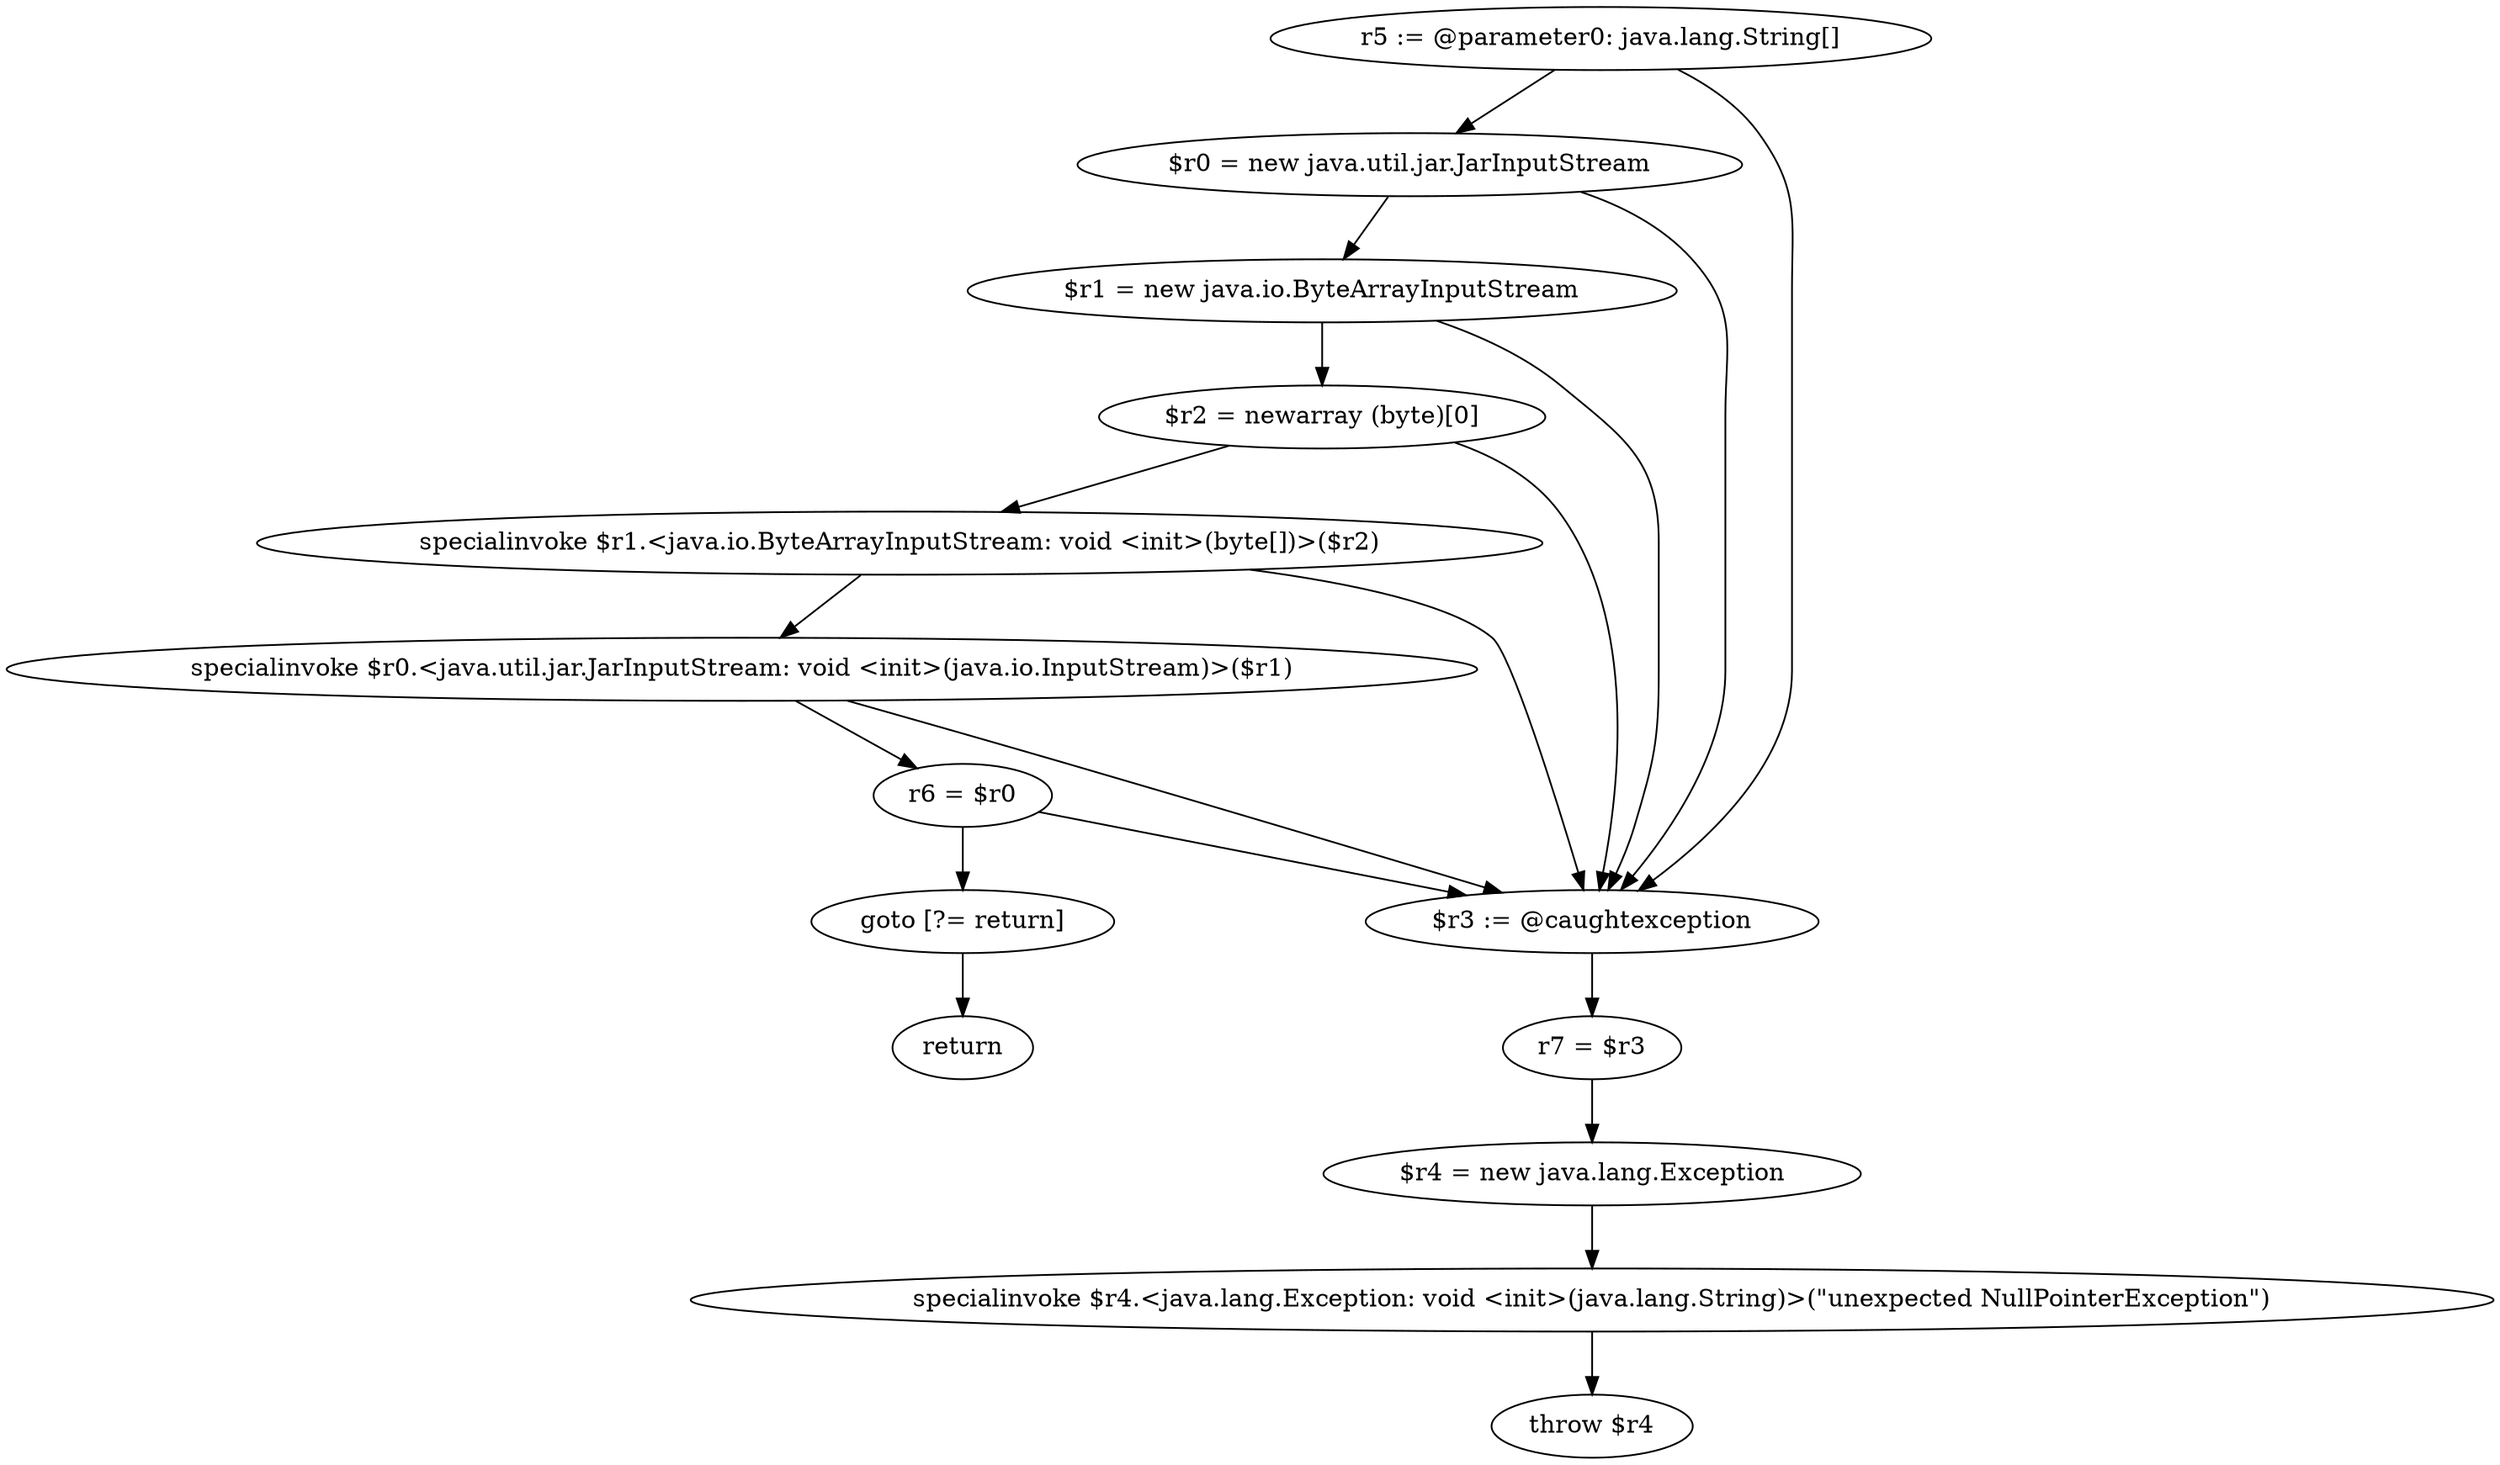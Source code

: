 digraph "unitGraph" {
    "r5 := @parameter0: java.lang.String[]"
    "$r0 = new java.util.jar.JarInputStream"
    "$r1 = new java.io.ByteArrayInputStream"
    "$r2 = newarray (byte)[0]"
    "specialinvoke $r1.<java.io.ByteArrayInputStream: void <init>(byte[])>($r2)"
    "specialinvoke $r0.<java.util.jar.JarInputStream: void <init>(java.io.InputStream)>($r1)"
    "r6 = $r0"
    "goto [?= return]"
    "$r3 := @caughtexception"
    "r7 = $r3"
    "$r4 = new java.lang.Exception"
    "specialinvoke $r4.<java.lang.Exception: void <init>(java.lang.String)>(\"unexpected NullPointerException\")"
    "throw $r4"
    "return"
    "r5 := @parameter0: java.lang.String[]"->"$r0 = new java.util.jar.JarInputStream";
    "r5 := @parameter0: java.lang.String[]"->"$r3 := @caughtexception";
    "$r0 = new java.util.jar.JarInputStream"->"$r1 = new java.io.ByteArrayInputStream";
    "$r0 = new java.util.jar.JarInputStream"->"$r3 := @caughtexception";
    "$r1 = new java.io.ByteArrayInputStream"->"$r2 = newarray (byte)[0]";
    "$r1 = new java.io.ByteArrayInputStream"->"$r3 := @caughtexception";
    "$r2 = newarray (byte)[0]"->"specialinvoke $r1.<java.io.ByteArrayInputStream: void <init>(byte[])>($r2)";
    "$r2 = newarray (byte)[0]"->"$r3 := @caughtexception";
    "specialinvoke $r1.<java.io.ByteArrayInputStream: void <init>(byte[])>($r2)"->"specialinvoke $r0.<java.util.jar.JarInputStream: void <init>(java.io.InputStream)>($r1)";
    "specialinvoke $r1.<java.io.ByteArrayInputStream: void <init>(byte[])>($r2)"->"$r3 := @caughtexception";
    "specialinvoke $r0.<java.util.jar.JarInputStream: void <init>(java.io.InputStream)>($r1)"->"r6 = $r0";
    "specialinvoke $r0.<java.util.jar.JarInputStream: void <init>(java.io.InputStream)>($r1)"->"$r3 := @caughtexception";
    "r6 = $r0"->"goto [?= return]";
    "r6 = $r0"->"$r3 := @caughtexception";
    "goto [?= return]"->"return";
    "$r3 := @caughtexception"->"r7 = $r3";
    "r7 = $r3"->"$r4 = new java.lang.Exception";
    "$r4 = new java.lang.Exception"->"specialinvoke $r4.<java.lang.Exception: void <init>(java.lang.String)>(\"unexpected NullPointerException\")";
    "specialinvoke $r4.<java.lang.Exception: void <init>(java.lang.String)>(\"unexpected NullPointerException\")"->"throw $r4";
}
